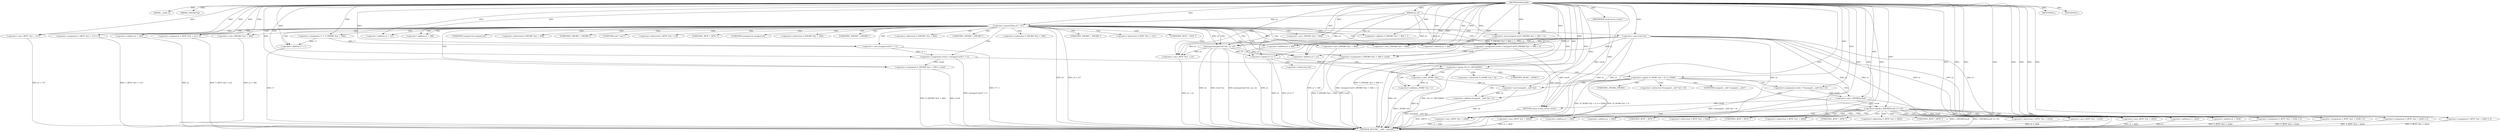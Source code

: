 digraph IGDstartelt {  
"1000103" [label = "(METHOD,IGDstartelt)" ]
"1000254" [label = "(METHOD_RETURN,__int64 __fastcall)" ]
"1000104" [label = "(PARAM,__int64 a1)" ]
"1000105" [label = "(PARAM,_DWORD *a2)" ]
"1000106" [label = "(PARAM,int a3)" ]
"1000111" [label = "(<operator>.greaterThan,a3 > 127)" ]
"1000115" [label = "(<operator>.assignment,v7 = *(_DWORD *)(a1 + 384))" ]
"1000118" [label = "(<operator>.cast,(_DWORD *)(a1 + 384))" ]
"1000120" [label = "(<operator>.addition,a1 + 384)" ]
"1000123" [label = "(<operator>.assignment,*(_BYTE *)(a1 + 127) = 0)" ]
"1000125" [label = "(<operator>.cast,(_BYTE *)(a1 + 127))" ]
"1000127" [label = "(<operator>.addition,a1 + 127)" ]
"1000131" [label = "(<operator>.assignment,result = (unsigned int)(v7 + 1))" ]
"1000133" [label = "(<operator>.cast,(unsigned int)(v7 + 1))" ]
"1000135" [label = "(<operator>.addition,v7 + 1)" ]
"1000138" [label = "(<operator>.assignment,*(_DWORD *)(a1 + 384) = result)" ]
"1000140" [label = "(<operator>.cast,(_DWORD *)(a1 + 384))" ]
"1000142" [label = "(<operator>.addition,a1 + 384)" ]
"1000148" [label = "(memcpy,memcpy((void *)a1, a2, a3))" ]
"1000149" [label = "(<operator>.cast,(void *)a1)" ]
"1000154" [label = "(<operator>.assignment,*(_BYTE *)(a1 + a3) = 0)" ]
"1000156" [label = "(<operator>.cast,(_BYTE *)(a1 + a3))" ]
"1000158" [label = "(<operator>.addition,a1 + a3)" ]
"1000162" [label = "(<operator>.assignment,result = (unsigned int)(*(_DWORD *)(a1 + 384) + 1))" ]
"1000164" [label = "(<operator>.cast,(unsigned int)(*(_DWORD *)(a1 + 384) + 1))" ]
"1000168" [label = "(<operator>.cast,(_DWORD *)(a1 + 384))" ]
"1000170" [label = "(<operator>.addition,a1 + 384)" ]
"1000166" [label = "(<operator>.addition,*(_DWORD *)(a1 + 384) + 1)" ]
"1000174" [label = "(<operator>.assignment,*(_DWORD *)(a1 + 384) = result)" ]
"1000176" [label = "(<operator>.cast,(_DWORD *)(a1 + 384))" ]
"1000178" [label = "(<operator>.addition,a1 + 384)" ]
"1000183" [label = "(<operator>.equals,a3 == 7)" ]
"1000187" [label = "(IDENTIFIER,L,)" ]
"1000189" [label = "(<operator>.equals,*a2 == 1987208563)" ]
"1000194" [label = "(IDENTIFIER,L,)" ]
"1000196" [label = "(<operator>.equals,*((_WORD *)a2 + 2) == 25449)" ]
"1000198" [label = "(<operator>.addition,(_WORD *)a2 + 2)" ]
"1000199" [label = "(<operator>.cast,(_WORD *)a2)" ]
"1000205" [label = "(<operator>.assignment,result = *((unsigned __int8 *)a2 + 6))" ]
"1000208" [label = "(<operator>.addition,(unsigned __int8 *)a2 + 6)" ]
"1000209" [label = "(<operator>.cast,(unsigned __int8 *)a2)" ]
"1000214" [label = "(<operator>.equals,(_DWORD)result == 101)" ]
"1000215" [label = "(<operator>.cast,(_DWORD)result)" ]
"1000220" [label = "(<operator>.assignment,*(_BYTE *)(a1 + 2436) = 0)" ]
"1000222" [label = "(<operator>.cast,(_BYTE *)(a1 + 2436))" ]
"1000224" [label = "(<operator>.addition,a1 + 2436)" ]
"1000228" [label = "(<operator>.assignment,*(_BYTE *)(a1 + 2564) = 0)" ]
"1000230" [label = "(<operator>.cast,(_BYTE *)(a1 + 2564))" ]
"1000232" [label = "(<operator>.addition,a1 + 2564)" ]
"1000236" [label = "(<operator>.assignment,*(_BYTE *)(a1 + 2692) = 0)" ]
"1000238" [label = "(<operator>.cast,(_BYTE *)(a1 + 2692))" ]
"1000240" [label = "(<operator>.addition,a1 + 2692)" ]
"1000244" [label = "(<operator>.assignment,*(_BYTE *)(a1 + 2820) = 0)" ]
"1000246" [label = "(<operator>.cast,(_BYTE *)(a1 + 2820))" ]
"1000248" [label = "(<operator>.addition,a1 + 2820)" ]
"1000252" [label = "(RETURN,return result;,return result;)" ]
"1000253" [label = "(IDENTIFIER,result,return result;)" ]
"1000117" [label = "(<operator>.indirection,*(_DWORD *)(a1 + 384))" ]
"1000119" [label = "(UNKNOWN,_DWORD *,_DWORD *)" ]
"1000124" [label = "(<operator>.indirection,*(_BYTE *)(a1 + 127))" ]
"1000126" [label = "(UNKNOWN,_BYTE *,_BYTE *)" ]
"1000134" [label = "(UNKNOWN,unsigned int,unsigned int)" ]
"1000139" [label = "(<operator>.indirection,*(_DWORD *)(a1 + 384))" ]
"1000141" [label = "(UNKNOWN,_DWORD *,_DWORD *)" ]
"1000150" [label = "(UNKNOWN,void *,void *)" ]
"1000155" [label = "(<operator>.indirection,*(_BYTE *)(a1 + a3))" ]
"1000157" [label = "(UNKNOWN,_BYTE *,_BYTE *)" ]
"1000165" [label = "(UNKNOWN,unsigned int,unsigned int)" ]
"1000167" [label = "(<operator>.indirection,*(_DWORD *)(a1 + 384))" ]
"1000169" [label = "(UNKNOWN,_DWORD *,_DWORD *)" ]
"1000175" [label = "(<operator>.indirection,*(_DWORD *)(a1 + 384))" ]
"1000177" [label = "(UNKNOWN,_DWORD *,_DWORD *)" ]
"1000190" [label = "(<operator>.indirection,*a2)" ]
"1000197" [label = "(<operator>.indirection,*((_WORD *)a2 + 2))" ]
"1000200" [label = "(UNKNOWN,_WORD *,_WORD *)" ]
"1000207" [label = "(<operator>.indirection,*((unsigned __int8 *)a2 + 6))" ]
"1000210" [label = "(UNKNOWN,unsigned __int8 *,unsigned __int8 *)" ]
"1000216" [label = "(UNKNOWN,_DWORD,_DWORD)" ]
"1000221" [label = "(<operator>.indirection,*(_BYTE *)(a1 + 2436))" ]
"1000223" [label = "(UNKNOWN,_BYTE *,_BYTE *)" ]
"1000229" [label = "(<operator>.indirection,*(_BYTE *)(a1 + 2564))" ]
"1000231" [label = "(UNKNOWN,_BYTE *,_BYTE *)" ]
"1000237" [label = "(<operator>.indirection,*(_BYTE *)(a1 + 2692))" ]
"1000239" [label = "(UNKNOWN,_BYTE *,_BYTE *)" ]
"1000245" [label = "(<operator>.indirection,*(_BYTE *)(a1 + 2820))" ]
"1000247" [label = "(UNKNOWN,_BYTE *,_BYTE *)" ]
  "1000252" -> "1000254"  [ label = "DDG: <RET>"] 
  "1000214" -> "1000254"  [ label = "DDG: (_DWORD)result == 101"] 
  "1000246" -> "1000254"  [ label = "DDG: a1 + 2820"] 
  "1000111" -> "1000254"  [ label = "DDG: a3 > 127"] 
  "1000174" -> "1000254"  [ label = "DDG: result"] 
  "1000162" -> "1000254"  [ label = "DDG: (unsigned int)(*(_DWORD *)(a1 + 384) + 1)"] 
  "1000135" -> "1000254"  [ label = "DDG: v7"] 
  "1000142" -> "1000254"  [ label = "DDG: a1"] 
  "1000198" -> "1000254"  [ label = "DDG: (_WORD *)a2"] 
  "1000125" -> "1000254"  [ label = "DDG: a1 + 127"] 
  "1000138" -> "1000254"  [ label = "DDG: *(_DWORD *)(a1 + 384)"] 
  "1000189" -> "1000254"  [ label = "DDG: *a2 == 1987208563"] 
  "1000164" -> "1000254"  [ label = "DDG: *(_DWORD *)(a1 + 384) + 1"] 
  "1000123" -> "1000254"  [ label = "DDG: *(_BYTE *)(a1 + 127)"] 
  "1000140" -> "1000254"  [ label = "DDG: a1 + 384"] 
  "1000183" -> "1000254"  [ label = "DDG: a3"] 
  "1000215" -> "1000254"  [ label = "DDG: result"] 
  "1000176" -> "1000254"  [ label = "DDG: a1 + 384"] 
  "1000209" -> "1000254"  [ label = "DDG: a2"] 
  "1000228" -> "1000254"  [ label = "DDG: *(_BYTE *)(a1 + 2564)"] 
  "1000220" -> "1000254"  [ label = "DDG: *(_BYTE *)(a1 + 2436)"] 
  "1000148" -> "1000254"  [ label = "DDG: a2"] 
  "1000183" -> "1000254"  [ label = "DDG: a3 == 7"] 
  "1000131" -> "1000254"  [ label = "DDG: (unsigned int)(v7 + 1)"] 
  "1000222" -> "1000254"  [ label = "DDG: a1 + 2436"] 
  "1000148" -> "1000254"  [ label = "DDG: (void *)a1"] 
  "1000148" -> "1000254"  [ label = "DDG: memcpy((void *)a1, a2, a3)"] 
  "1000154" -> "1000254"  [ label = "DDG: *(_BYTE *)(a1 + a3)"] 
  "1000156" -> "1000254"  [ label = "DDG: a1 + a3"] 
  "1000189" -> "1000254"  [ label = "DDG: *a2"] 
  "1000214" -> "1000254"  [ label = "DDG: (_DWORD)result"] 
  "1000236" -> "1000254"  [ label = "DDG: *(_BYTE *)(a1 + 2692)"] 
  "1000230" -> "1000254"  [ label = "DDG: a1 + 2564"] 
  "1000205" -> "1000254"  [ label = "DDG: *((unsigned __int8 *)a2 + 6)"] 
  "1000248" -> "1000254"  [ label = "DDG: a1"] 
  "1000208" -> "1000254"  [ label = "DDG: (unsigned __int8 *)a2"] 
  "1000133" -> "1000254"  [ label = "DDG: v7 + 1"] 
  "1000199" -> "1000254"  [ label = "DDG: a2"] 
  "1000178" -> "1000254"  [ label = "DDG: a1"] 
  "1000196" -> "1000254"  [ label = "DDG: *((_WORD *)a2 + 2) == 25449"] 
  "1000138" -> "1000254"  [ label = "DDG: result"] 
  "1000111" -> "1000254"  [ label = "DDG: a3"] 
  "1000174" -> "1000254"  [ label = "DDG: *(_DWORD *)(a1 + 384)"] 
  "1000196" -> "1000254"  [ label = "DDG: *((_WORD *)a2 + 2)"] 
  "1000238" -> "1000254"  [ label = "DDG: a1 + 2692"] 
  "1000244" -> "1000254"  [ label = "DDG: *(_BYTE *)(a1 + 2820)"] 
  "1000106" -> "1000254"  [ label = "DDG: a3"] 
  "1000103" -> "1000104"  [ label = "DDG: "] 
  "1000103" -> "1000105"  [ label = "DDG: "] 
  "1000103" -> "1000106"  [ label = "DDG: "] 
  "1000106" -> "1000111"  [ label = "DDG: a3"] 
  "1000103" -> "1000111"  [ label = "DDG: "] 
  "1000103" -> "1000115"  [ label = "DDG: "] 
  "1000103" -> "1000118"  [ label = "DDG: "] 
  "1000103" -> "1000120"  [ label = "DDG: "] 
  "1000103" -> "1000123"  [ label = "DDG: "] 
  "1000103" -> "1000125"  [ label = "DDG: "] 
  "1000103" -> "1000127"  [ label = "DDG: "] 
  "1000133" -> "1000131"  [ label = "DDG: v7 + 1"] 
  "1000103" -> "1000131"  [ label = "DDG: "] 
  "1000115" -> "1000133"  [ label = "DDG: v7"] 
  "1000103" -> "1000133"  [ label = "DDG: "] 
  "1000115" -> "1000135"  [ label = "DDG: v7"] 
  "1000103" -> "1000135"  [ label = "DDG: "] 
  "1000131" -> "1000138"  [ label = "DDG: result"] 
  "1000103" -> "1000138"  [ label = "DDG: "] 
  "1000103" -> "1000140"  [ label = "DDG: "] 
  "1000103" -> "1000142"  [ label = "DDG: "] 
  "1000149" -> "1000148"  [ label = "DDG: a1"] 
  "1000103" -> "1000149"  [ label = "DDG: "] 
  "1000103" -> "1000148"  [ label = "DDG: "] 
  "1000111" -> "1000148"  [ label = "DDG: a3"] 
  "1000106" -> "1000148"  [ label = "DDG: a3"] 
  "1000103" -> "1000154"  [ label = "DDG: "] 
  "1000149" -> "1000156"  [ label = "DDG: a1"] 
  "1000103" -> "1000156"  [ label = "DDG: "] 
  "1000148" -> "1000156"  [ label = "DDG: a3"] 
  "1000106" -> "1000156"  [ label = "DDG: a3"] 
  "1000149" -> "1000158"  [ label = "DDG: a1"] 
  "1000103" -> "1000158"  [ label = "DDG: "] 
  "1000148" -> "1000158"  [ label = "DDG: a3"] 
  "1000106" -> "1000158"  [ label = "DDG: a3"] 
  "1000164" -> "1000162"  [ label = "DDG: *(_DWORD *)(a1 + 384) + 1"] 
  "1000103" -> "1000162"  [ label = "DDG: "] 
  "1000103" -> "1000164"  [ label = "DDG: "] 
  "1000103" -> "1000168"  [ label = "DDG: "] 
  "1000149" -> "1000168"  [ label = "DDG: a1"] 
  "1000103" -> "1000170"  [ label = "DDG: "] 
  "1000149" -> "1000170"  [ label = "DDG: a1"] 
  "1000103" -> "1000166"  [ label = "DDG: "] 
  "1000162" -> "1000174"  [ label = "DDG: result"] 
  "1000103" -> "1000174"  [ label = "DDG: "] 
  "1000103" -> "1000176"  [ label = "DDG: "] 
  "1000149" -> "1000176"  [ label = "DDG: a1"] 
  "1000103" -> "1000178"  [ label = "DDG: "] 
  "1000149" -> "1000178"  [ label = "DDG: a1"] 
  "1000106" -> "1000183"  [ label = "DDG: a3"] 
  "1000103" -> "1000183"  [ label = "DDG: "] 
  "1000148" -> "1000183"  [ label = "DDG: a3"] 
  "1000103" -> "1000187"  [ label = "DDG: "] 
  "1000103" -> "1000189"  [ label = "DDG: "] 
  "1000103" -> "1000194"  [ label = "DDG: "] 
  "1000199" -> "1000198"  [ label = "DDG: a2"] 
  "1000148" -> "1000199"  [ label = "DDG: a2"] 
  "1000103" -> "1000199"  [ label = "DDG: "] 
  "1000103" -> "1000198"  [ label = "DDG: "] 
  "1000103" -> "1000196"  [ label = "DDG: "] 
  "1000103" -> "1000205"  [ label = "DDG: "] 
  "1000209" -> "1000208"  [ label = "DDG: a2"] 
  "1000199" -> "1000209"  [ label = "DDG: a2"] 
  "1000103" -> "1000209"  [ label = "DDG: "] 
  "1000103" -> "1000208"  [ label = "DDG: "] 
  "1000215" -> "1000214"  [ label = "DDG: result"] 
  "1000205" -> "1000215"  [ label = "DDG: result"] 
  "1000103" -> "1000215"  [ label = "DDG: "] 
  "1000103" -> "1000214"  [ label = "DDG: "] 
  "1000103" -> "1000220"  [ label = "DDG: "] 
  "1000103" -> "1000222"  [ label = "DDG: "] 
  "1000149" -> "1000222"  [ label = "DDG: a1"] 
  "1000103" -> "1000224"  [ label = "DDG: "] 
  "1000149" -> "1000224"  [ label = "DDG: a1"] 
  "1000103" -> "1000228"  [ label = "DDG: "] 
  "1000103" -> "1000230"  [ label = "DDG: "] 
  "1000149" -> "1000230"  [ label = "DDG: a1"] 
  "1000103" -> "1000232"  [ label = "DDG: "] 
  "1000149" -> "1000232"  [ label = "DDG: a1"] 
  "1000103" -> "1000236"  [ label = "DDG: "] 
  "1000103" -> "1000238"  [ label = "DDG: "] 
  "1000149" -> "1000238"  [ label = "DDG: a1"] 
  "1000103" -> "1000240"  [ label = "DDG: "] 
  "1000149" -> "1000240"  [ label = "DDG: a1"] 
  "1000103" -> "1000244"  [ label = "DDG: "] 
  "1000103" -> "1000246"  [ label = "DDG: "] 
  "1000149" -> "1000246"  [ label = "DDG: a1"] 
  "1000103" -> "1000248"  [ label = "DDG: "] 
  "1000149" -> "1000248"  [ label = "DDG: a1"] 
  "1000253" -> "1000252"  [ label = "DDG: result"] 
  "1000215" -> "1000252"  [ label = "DDG: result"] 
  "1000162" -> "1000252"  [ label = "DDG: result"] 
  "1000103" -> "1000252"  [ label = "DDG: "] 
  "1000131" -> "1000252"  [ label = "DDG: result"] 
  "1000103" -> "1000253"  [ label = "DDG: "] 
  "1000111" -> "1000176"  [ label = "CDG: "] 
  "1000111" -> "1000175"  [ label = "CDG: "] 
  "1000111" -> "1000174"  [ label = "CDG: "] 
  "1000111" -> "1000170"  [ label = "CDG: "] 
  "1000111" -> "1000169"  [ label = "CDG: "] 
  "1000111" -> "1000168"  [ label = "CDG: "] 
  "1000111" -> "1000167"  [ label = "CDG: "] 
  "1000111" -> "1000166"  [ label = "CDG: "] 
  "1000111" -> "1000165"  [ label = "CDG: "] 
  "1000111" -> "1000164"  [ label = "CDG: "] 
  "1000111" -> "1000162"  [ label = "CDG: "] 
  "1000111" -> "1000183"  [ label = "CDG: "] 
  "1000111" -> "1000178"  [ label = "CDG: "] 
  "1000111" -> "1000177"  [ label = "CDG: "] 
  "1000111" -> "1000127"  [ label = "CDG: "] 
  "1000111" -> "1000126"  [ label = "CDG: "] 
  "1000111" -> "1000125"  [ label = "CDG: "] 
  "1000111" -> "1000124"  [ label = "CDG: "] 
  "1000111" -> "1000123"  [ label = "CDG: "] 
  "1000111" -> "1000120"  [ label = "CDG: "] 
  "1000111" -> "1000119"  [ label = "CDG: "] 
  "1000111" -> "1000118"  [ label = "CDG: "] 
  "1000111" -> "1000117"  [ label = "CDG: "] 
  "1000111" -> "1000115"  [ label = "CDG: "] 
  "1000111" -> "1000142"  [ label = "CDG: "] 
  "1000111" -> "1000141"  [ label = "CDG: "] 
  "1000111" -> "1000140"  [ label = "CDG: "] 
  "1000111" -> "1000139"  [ label = "CDG: "] 
  "1000111" -> "1000138"  [ label = "CDG: "] 
  "1000111" -> "1000135"  [ label = "CDG: "] 
  "1000111" -> "1000134"  [ label = "CDG: "] 
  "1000111" -> "1000133"  [ label = "CDG: "] 
  "1000111" -> "1000131"  [ label = "CDG: "] 
  "1000111" -> "1000158"  [ label = "CDG: "] 
  "1000111" -> "1000157"  [ label = "CDG: "] 
  "1000111" -> "1000156"  [ label = "CDG: "] 
  "1000111" -> "1000155"  [ label = "CDG: "] 
  "1000111" -> "1000154"  [ label = "CDG: "] 
  "1000111" -> "1000150"  [ label = "CDG: "] 
  "1000111" -> "1000149"  [ label = "CDG: "] 
  "1000111" -> "1000148"  [ label = "CDG: "] 
  "1000183" -> "1000190"  [ label = "CDG: "] 
  "1000183" -> "1000189"  [ label = "CDG: "] 
  "1000189" -> "1000200"  [ label = "CDG: "] 
  "1000189" -> "1000199"  [ label = "CDG: "] 
  "1000189" -> "1000198"  [ label = "CDG: "] 
  "1000189" -> "1000197"  [ label = "CDG: "] 
  "1000189" -> "1000196"  [ label = "CDG: "] 
  "1000196" -> "1000208"  [ label = "CDG: "] 
  "1000196" -> "1000207"  [ label = "CDG: "] 
  "1000196" -> "1000205"  [ label = "CDG: "] 
  "1000196" -> "1000216"  [ label = "CDG: "] 
  "1000196" -> "1000215"  [ label = "CDG: "] 
  "1000196" -> "1000214"  [ label = "CDG: "] 
  "1000196" -> "1000210"  [ label = "CDG: "] 
  "1000196" -> "1000209"  [ label = "CDG: "] 
  "1000214" -> "1000224"  [ label = "CDG: "] 
  "1000214" -> "1000223"  [ label = "CDG: "] 
  "1000214" -> "1000222"  [ label = "CDG: "] 
  "1000214" -> "1000221"  [ label = "CDG: "] 
  "1000214" -> "1000220"  [ label = "CDG: "] 
  "1000214" -> "1000240"  [ label = "CDG: "] 
  "1000214" -> "1000239"  [ label = "CDG: "] 
  "1000214" -> "1000238"  [ label = "CDG: "] 
  "1000214" -> "1000237"  [ label = "CDG: "] 
  "1000214" -> "1000236"  [ label = "CDG: "] 
  "1000214" -> "1000232"  [ label = "CDG: "] 
  "1000214" -> "1000231"  [ label = "CDG: "] 
  "1000214" -> "1000230"  [ label = "CDG: "] 
  "1000214" -> "1000229"  [ label = "CDG: "] 
  "1000214" -> "1000228"  [ label = "CDG: "] 
  "1000214" -> "1000248"  [ label = "CDG: "] 
  "1000214" -> "1000247"  [ label = "CDG: "] 
  "1000214" -> "1000246"  [ label = "CDG: "] 
  "1000214" -> "1000245"  [ label = "CDG: "] 
  "1000214" -> "1000244"  [ label = "CDG: "] 
}
